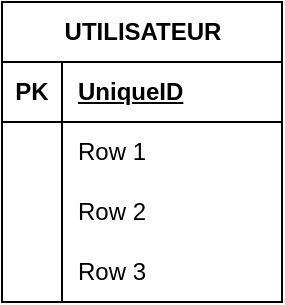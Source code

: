 <mxfile version="22.1.4" type="github">
  <diagram id="R2lEEEUBdFMjLlhIrx00" name="Page-1">
    <mxGraphModel dx="880" dy="453" grid="1" gridSize="10" guides="1" tooltips="1" connect="1" arrows="1" fold="1" page="1" pageScale="1" pageWidth="1100" pageHeight="850" math="0" shadow="0" extFonts="Permanent Marker^https://fonts.googleapis.com/css?family=Permanent+Marker">
      <root>
        <mxCell id="0" />
        <mxCell id="1" parent="0" />
        <mxCell id="yTDGCZD3_mgI2RTpDem2-1" value="UTILISATEUR" style="shape=table;startSize=30;container=1;collapsible=1;childLayout=tableLayout;fixedRows=1;rowLines=0;fontStyle=1;align=center;resizeLast=1;html=1;" vertex="1" parent="1">
          <mxGeometry x="460" y="370" width="140" height="150" as="geometry" />
        </mxCell>
        <mxCell id="yTDGCZD3_mgI2RTpDem2-2" value="" style="shape=tableRow;horizontal=0;startSize=0;swimlaneHead=0;swimlaneBody=0;fillColor=none;collapsible=0;dropTarget=0;points=[[0,0.5],[1,0.5]];portConstraint=eastwest;top=0;left=0;right=0;bottom=1;" vertex="1" parent="yTDGCZD3_mgI2RTpDem2-1">
          <mxGeometry y="30" width="140" height="30" as="geometry" />
        </mxCell>
        <mxCell id="yTDGCZD3_mgI2RTpDem2-3" value="PK" style="shape=partialRectangle;connectable=0;fillColor=none;top=0;left=0;bottom=0;right=0;fontStyle=1;overflow=hidden;whiteSpace=wrap;html=1;" vertex="1" parent="yTDGCZD3_mgI2RTpDem2-2">
          <mxGeometry width="30" height="30" as="geometry">
            <mxRectangle width="30" height="30" as="alternateBounds" />
          </mxGeometry>
        </mxCell>
        <mxCell id="yTDGCZD3_mgI2RTpDem2-4" value="UniqueID" style="shape=partialRectangle;connectable=0;fillColor=none;top=0;left=0;bottom=0;right=0;align=left;spacingLeft=6;fontStyle=5;overflow=hidden;whiteSpace=wrap;html=1;" vertex="1" parent="yTDGCZD3_mgI2RTpDem2-2">
          <mxGeometry x="30" width="110" height="30" as="geometry">
            <mxRectangle width="110" height="30" as="alternateBounds" />
          </mxGeometry>
        </mxCell>
        <mxCell id="yTDGCZD3_mgI2RTpDem2-5" value="" style="shape=tableRow;horizontal=0;startSize=0;swimlaneHead=0;swimlaneBody=0;fillColor=none;collapsible=0;dropTarget=0;points=[[0,0.5],[1,0.5]];portConstraint=eastwest;top=0;left=0;right=0;bottom=0;" vertex="1" parent="yTDGCZD3_mgI2RTpDem2-1">
          <mxGeometry y="60" width="140" height="30" as="geometry" />
        </mxCell>
        <mxCell id="yTDGCZD3_mgI2RTpDem2-6" value="" style="shape=partialRectangle;connectable=0;fillColor=none;top=0;left=0;bottom=0;right=0;editable=1;overflow=hidden;whiteSpace=wrap;html=1;" vertex="1" parent="yTDGCZD3_mgI2RTpDem2-5">
          <mxGeometry width="30" height="30" as="geometry">
            <mxRectangle width="30" height="30" as="alternateBounds" />
          </mxGeometry>
        </mxCell>
        <mxCell id="yTDGCZD3_mgI2RTpDem2-7" value="Row 1" style="shape=partialRectangle;connectable=0;fillColor=none;top=0;left=0;bottom=0;right=0;align=left;spacingLeft=6;overflow=hidden;whiteSpace=wrap;html=1;" vertex="1" parent="yTDGCZD3_mgI2RTpDem2-5">
          <mxGeometry x="30" width="110" height="30" as="geometry">
            <mxRectangle width="110" height="30" as="alternateBounds" />
          </mxGeometry>
        </mxCell>
        <mxCell id="yTDGCZD3_mgI2RTpDem2-8" value="" style="shape=tableRow;horizontal=0;startSize=0;swimlaneHead=0;swimlaneBody=0;fillColor=none;collapsible=0;dropTarget=0;points=[[0,0.5],[1,0.5]];portConstraint=eastwest;top=0;left=0;right=0;bottom=0;" vertex="1" parent="yTDGCZD3_mgI2RTpDem2-1">
          <mxGeometry y="90" width="140" height="30" as="geometry" />
        </mxCell>
        <mxCell id="yTDGCZD3_mgI2RTpDem2-9" value="" style="shape=partialRectangle;connectable=0;fillColor=none;top=0;left=0;bottom=0;right=0;editable=1;overflow=hidden;whiteSpace=wrap;html=1;" vertex="1" parent="yTDGCZD3_mgI2RTpDem2-8">
          <mxGeometry width="30" height="30" as="geometry">
            <mxRectangle width="30" height="30" as="alternateBounds" />
          </mxGeometry>
        </mxCell>
        <mxCell id="yTDGCZD3_mgI2RTpDem2-10" value="Row 2" style="shape=partialRectangle;connectable=0;fillColor=none;top=0;left=0;bottom=0;right=0;align=left;spacingLeft=6;overflow=hidden;whiteSpace=wrap;html=1;" vertex="1" parent="yTDGCZD3_mgI2RTpDem2-8">
          <mxGeometry x="30" width="110" height="30" as="geometry">
            <mxRectangle width="110" height="30" as="alternateBounds" />
          </mxGeometry>
        </mxCell>
        <mxCell id="yTDGCZD3_mgI2RTpDem2-11" value="" style="shape=tableRow;horizontal=0;startSize=0;swimlaneHead=0;swimlaneBody=0;fillColor=none;collapsible=0;dropTarget=0;points=[[0,0.5],[1,0.5]];portConstraint=eastwest;top=0;left=0;right=0;bottom=0;" vertex="1" parent="yTDGCZD3_mgI2RTpDem2-1">
          <mxGeometry y="120" width="140" height="30" as="geometry" />
        </mxCell>
        <mxCell id="yTDGCZD3_mgI2RTpDem2-12" value="" style="shape=partialRectangle;connectable=0;fillColor=none;top=0;left=0;bottom=0;right=0;editable=1;overflow=hidden;whiteSpace=wrap;html=1;" vertex="1" parent="yTDGCZD3_mgI2RTpDem2-11">
          <mxGeometry width="30" height="30" as="geometry">
            <mxRectangle width="30" height="30" as="alternateBounds" />
          </mxGeometry>
        </mxCell>
        <mxCell id="yTDGCZD3_mgI2RTpDem2-13" value="Row 3" style="shape=partialRectangle;connectable=0;fillColor=none;top=0;left=0;bottom=0;right=0;align=left;spacingLeft=6;overflow=hidden;whiteSpace=wrap;html=1;" vertex="1" parent="yTDGCZD3_mgI2RTpDem2-11">
          <mxGeometry x="30" width="110" height="30" as="geometry">
            <mxRectangle width="110" height="30" as="alternateBounds" />
          </mxGeometry>
        </mxCell>
      </root>
    </mxGraphModel>
  </diagram>
</mxfile>
